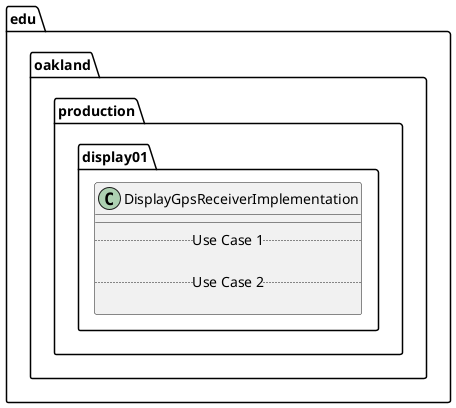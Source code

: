 @startuml DisplayGpsReceiverImplementation

package edu.oakland.production.display01 {
    class DisplayGpsReceiverImplementation {
        __
        .. Use Case 1 ..

        .. Use Case 2 ..

    }
}

@enduml